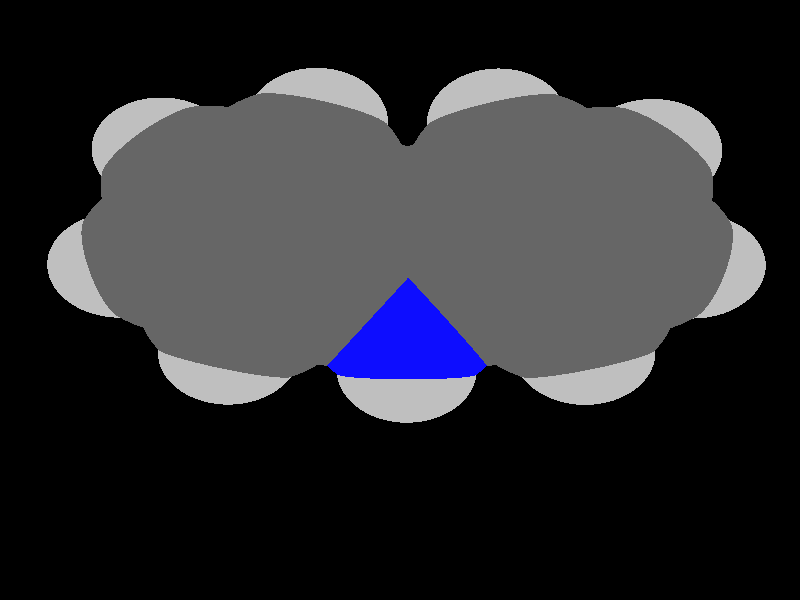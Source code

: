 global_settings {
	ambient_light rgb <0.200000002980232, 0.200000002980232, 0.200000002980232>
	max_trace_level 15
}

background { color rgb <0,0,0> }

camera {
	perspective
	location <3.22049760730474, 0.885819086150497, -17.2900007570559>
	angle 40
	up <-0.00204895323079616, -0.999959618879689, 0.00874999432258992>
	right <0.999967287259583, -0.00211727858863393, -0.00780650639454367> * 1
	direction <0.00782471733469963, 0.00873371291979866, 0.999931245665054> }

light_source {
	<62.9842959383048, -56.5867665686216, -79.6589772181147>
	color rgb <1, 1, 1>
	fade_distance 159.309757160273
	fade_power 0
	spotlight
	area_light <20, 0, 0>, <0, 0, 20>, 20, 20
	circular
	orient
	point_at <-62.9842959383048, 56.5867665686216, 79.6589772181147>
}

light_source {
	<-63.5244271581649, -55.2733997910934, 40.8100478500077>
	color rgb <0.300000011920929, 0.300000011920929, 0.300000011920929> shadowless
	fade_distance 159.309757160273
	fade_power 0
	parallel
	point_at <63.5244271581649, 55.2733997910934, -40.8100478500077>
}

#default {
	finish {ambient 0.5 diffuse 1 specular 0.2 roughness .01 metallic 1}
}

union {
cylinder {
	<0.899144152301928, 1.16198480628377, -0.000516954758412257>, 	<0.422967527306395, 0.650233810540338, -0.000453825630051935>, 0.075
	pigment { rgbt <0.400000005960464, 0.400000005960464, 0.400000005960464, 0> }
}
cylinder {
	<1.06386542939218, 1.00871413439363, -0.000472098318956845>, 	<0.58768880439665, 0.496963138650198, -0.000408969190596523>, 0.075
	pigment { rgbt <0.400000005960464, 0.400000005960464, 0.400000005960464, 0> }
}
cylinder {
	<0.422967527306395, 0.650233810540338, -0.000453825630051935>, 	<-0.053209097689139, 0.138482814796906, -0.000390696501691613>, 0.075
	pigment { rgbt <0.400000005960464, 0.400000005960464, 0.400000005960464, 0> }
}
cylinder {
	<0.58768880439665, 0.496963138650198, -0.000408969190596523>, 	<0.111512179401117, -0.0147878570932346, -0.000345840062236201>, 0.075
	pigment { rgbt <0.400000005960464, 0.400000005960464, 0.400000005960464, 0> }
}
cylinder {
	<0.0291515408559888, 0.0618474788518356, -0.0003682682819639>, 	<0.221522784741458, -0.607487181596022, -0.000216608309887664>, 0.075
	pigment { rgbt <0.400000005960464, 0.400000005960464, 0.400000005960464, 0> }
}
cylinder {
	<0.221522784741458, -0.607487181596022, -0.000216608309887664>, 	<0.413894028626926, -1.27682184204388, -6.49483378114274e-05>, 0.075
	pigment { rgbt <0.400000005960464, 0.400000005960464, 0.400000005960464, 0> }
}
cylinder {
	<0.385568594562869, -1.38569754824308, -4.53343525751983e-05>, 	<1.06286249711281, -1.56190436815814, 4.7624789220264e-05>, 0.075
	pigment { rgbt <0.400000005960464, 0.400000005960464, 0.400000005960464, 0> }
}
cylinder {
	<0.442219462690984, -1.16794613584468, -8.45623230476702e-05>, 	<1.11951336524093, -1.34415295575974, 8.39681874779217e-06>, 0.075
	pigment { rgbt <0.400000005960464, 0.400000005960464, 0.400000005960464, 0> }
}
cylinder {
	<1.06286249711281, -1.56190436815814, 4.7624789220264e-05>, 	<1.74015639966275, -1.7381111880732, 0.000140583931015726>, 0.075
	pigment { rgbt <0.400000005960464, 0.400000005960464, 0.400000005960464, 0> }
}
cylinder {
	<1.11951336524093, -1.34415295575974, 8.39681874779216e-06>, 	<1.79680726779087, -1.52035977567481, 0.000101355960543254>, 0.075
	pigment { rgbt <0.400000005960464, 0.400000005960464, 0.400000005960464, 0> }
}
cylinder {
	<1.76848183372681, -1.629235481874, 0.000120969945779497>, 	<2.25899293470188, -1.12251851213353, 5.99488597582769e-05>, 0.075
	pigment { rgbt <0.400000005960464, 0.400000005960464, 0.400000005960464, 0> }
}
cylinder {
	<2.25899293470188, -1.12251851213353, 5.99488597582769e-05>, 	<2.74950403567695, -0.615801542393055, -1.07222626294347e-06>, 0.075
	pigment { rgbt <0.400000005960464, 0.400000005960464, 0.400000005960464, 0> }
}
cylinder {
	<2.74950403567695, -0.615801542393055, -1.07222626294347e-06>, 	<3.46540913344544, -0.615790635321396, 5.92395392138132e-05>, 0.075
	pigment { rgbt <0.400000005960464, 0.400000005960464, 0.400000005960464, 0> }
}
cylinder {
	<3.46540913344544, -0.615790635321396, 5.92395392138132e-05>, 	<4.18131423121393, -0.615779728249737, 0.00011955130469057>, 0.075
	pigment { rgbt <0.400000005960464, 0.400000005960464, 0.400000005960464, 0> }
}
cylinder {
	<4.10048502061104, -0.694028617266259, 0.00012855092292596>, 	<4.5910115441489, -1.20073064055585, 0.000272169617407679>, 0.075
	pigment { rgbt <0.400000005960464, 0.400000005960464, 0.400000005960464, 0> }
}
cylinder {
	<4.26214344181683, -0.537530839233216, 0.000110551686455166>, 	<4.75266996535469, -1.04423286252281, 0.000254170380936885>, 0.075
	pigment { rgbt <0.400000005960464, 0.400000005960464, 0.400000005960464, 0> }
}
cylinder {
	<4.5910115441489, -1.20073064055585, 0.000272169617407679>, 	<5.08153806768677, -1.70743266384544, 0.000415788311889399>, 0.075
	pigment { rgbt <0.400000005960464, 0.400000005960464, 0.400000005960464, 0> }
}
cylinder {
	<4.75266996535469, -1.04423286252281, 0.000254170380936885>, 	<5.24319648889256, -1.5509348858124, 0.000397789075418605>, 0.075
	pigment { rgbt <0.400000005960464, 0.400000005960464, 0.400000005960464, 0> }
}
cylinder {
	<5.16236727828966, -1.62918377482892, 0.000406788693654009>, 	<5.83965581741966, -1.45295631734892, 0.000428017355156008>, 0.075
	pigment { rgbt <0.400000005960464, 0.400000005960464, 0.400000005960464, 0> }
}
cylinder {
	<5.83965581741966, -1.45295631734892, 0.000428017355156008>, 	<6.51694435654966, -1.27672885986892, 0.000449246016658008>, 0.075
	pigment { rgbt <0.400000005960464, 0.400000005960464, 0.400000005960464, 0> }
}
cylinder {
	<6.62506827820016, -1.30780083003486, 0.000464638354741995>, 	<6.81741914969741, -0.638460308175451, 0.000345546575552243>, 0.075
	pigment { rgbt <0.400000005960464, 0.400000005960464, 0.400000005960464, 0> }
}
cylinder {
	<6.40882043489917, -1.24565688970298, 0.000433853678574007>, 	<6.60117130639641, -0.576316367843565, 0.000314761899384256>, 0.075
	pigment { rgbt <0.400000005960464, 0.400000005960464, 0.400000005960464, 0> }
}
cylinder {
	<6.81741914969741, -0.638460308175451, 0.000345546575552243>, 	<7.00977002119466, 0.030880213683961, 0.000226454796362491>, 0.075
	pigment { rgbt <0.400000005960464, 0.400000005960464, 0.400000005960464, 0> }
}
cylinder {
	<6.60117130639641, -0.576316367843565, 0.000314761899384256>, 	<6.79352217789366, 0.0930241540158468, 0.000195670120194504>, 0.075
	pigment { rgbt <0.400000005960464, 0.400000005960464, 0.400000005960464, 0> }
}
cylinder {
	<6.90164609954416, 0.0619521838499039, 0.000211062458278504>, 	<6.42545389874199, 0.573688669918106, 6.77321599512606e-05>, 0.075
	pigment { rgbt <0.400000005960464, 0.400000005960464, 0.400000005960464, 0> }
}
cylinder {
	<6.42545389874199, 0.573688669918106, 6.77321599512606e-05>, 	<5.94926169793982, 1.08542515598631, -7.55981383759832e-05>, 0.075
	pigment { rgbt <0.400000005960464, 0.400000005960464, 0.400000005960464, 0> }
}
cylinder {
	<5.91945116272162, 1.19390363953487, -0.000100031918224609>, 	<5.24443251005031, 1.00840447757852, -0.000119273768279482>, 0.075
	pigment { rgbt <0.400000005960464, 0.400000005960464, 0.400000005960464, 0> }
}
cylinder {
	<5.97907223315802, 0.97694667243775, -5.1164358527371e-05>, 	<5.30405358048672, 0.791447510481404, -7.04062085822435e-05>, 0.075
	pigment { rgbt <0.400000005960464, 0.400000005960464, 0.400000005960464, 0> }
}
cylinder {
	<5.24443251005031, 1.00840447757852, -0.000119273768279482>, 	<4.56941385737901, 0.822905315622173, -0.000138515618334354>, 0.075
	pigment { rgbt <0.400000005960464, 0.400000005960464, 0.400000005960464, 0> }
}
cylinder {
	<5.30405358048672, 0.791447510481404, -7.04062085822435e-05>, 	<4.62903492781542, 0.605948348525057, -8.96480586371159e-05>, 0.075
	pigment { rgbt <0.400000005960464, 0.400000005960464, 0.400000005960464, 0> }
}
cylinder {
	<4.18131423121393, -0.615779728249737, 0.00011955130469057>, 	<4.39026931190557, 0.0493235519119389, 2.73473310242083e-06>, 0.075
	pigment { rgbt <0.400000005960464, 0.400000005960464, 0.400000005960464, 0> }
}
cylinder {
	<4.39026931190557, 0.0493235519119389, 2.73473310242083e-06>, 	<4.59922439259721, 0.714426832073615, -0.000114081838485728>, 0.075
	pigment { rgbt <0.400000005960464, 0.400000005960464, 0.400000005960464, 0> }
}
cylinder {
	<4.59922439259721, 0.714426832073615, -0.000114081838485728>, 	<4.02116886022903, 1.11102792222568, -0.00024283753178976>, 0.075
	pigment { rgbt <0.400000005960464, 0.400000005960464, 0.400000005960464, 0> }
}
cylinder {
	<4.02116886022903, 1.11102792222568, -0.00024283753178976>, 	<3.46537705098185, 1.4923539801945, -0.000366634218656762>, 0.075
	pigment { rgbt <0.0500000007450581, 0.0500000007450581, 1, 0> }
}
cylinder {
	<3.46537705098185, 1.4923539801945, -0.000366634218656762>, 	<2.9095968483093, 1.11101098701012, -0.000336562366221796>, 0.075
	pigment { rgbt <0.0500000007450581, 0.0500000007450581, 1, 0> }
}
cylinder {
	<2.9095968483093, 1.11101098701012, -0.000336562366221796>, 	<2.33155338744805, 0.714392283257263, -0.000305285905541064>, 0.075
	pigment { rgbt <0.400000005960464, 0.400000005960464, 0.400000005960464, 0> }
}
cylinder {
	<0.981504790847056, 1.0853494703387, -0.000494526538684544>, 	<1.65652908914755, 0.899870876797982, -0.000399906222112804>, 0.075
	pigment { rgbt <0.400000005960464, 0.400000005960464, 0.400000005960464, 0> }
}
cylinder {
	<1.65652908914755, 0.899870876797982, -0.000399906222112804>, 	<2.33155338744805, 0.714392283257263, -0.000305285905541064>, 0.075
	pigment { rgbt <0.400000005960464, 0.400000005960464, 0.400000005960464, 0> }
}
cylinder {
	<2.85683087319396, -0.582079147110136, 1.15938551263596e-06>, 	<2.64785554907951, 0.0830177657150232, -0.000150947454126424>, 0.075
	pigment { rgbt <0.400000005960464, 0.400000005960464, 0.400000005960464, 0> }
}
cylinder {
	<2.64217719815994, -0.649523937675974, -3.30383803853668e-06>, 	<2.43320187404549, 0.0155729751491845, -0.000155410677677597>, 0.075
	pigment { rgbt <0.400000005960464, 0.400000005960464, 0.400000005960464, 0> }
}
cylinder {
	<2.64785554907951, 0.0830177657150232, -0.000150947454126424>, 	<2.43888022496506, 0.748114678540182, -0.000303054293765485>, 0.075
	pigment { rgbt <0.400000005960464, 0.400000005960464, 0.400000005960464, 0> }
}
cylinder {
	<2.43320187404549, 0.0155729751491845, -0.000155410677677597>, 	<2.22422654993104, 0.680669887974343, -0.000307517517316658>, 0.075
	pigment { rgbt <0.400000005960464, 0.400000005960464, 0.400000005960464, 0> }
}
cylinder {
	<0.981504790847056, 1.0853494703387, -0.000494526538684544>, 	<0.795625996595664, 1.72281132982982, -0.000639186235661048>, 0.075
	pigment { rgbt <0.400000005960464, 0.400000005960464, 0.400000005960464, 0> }
}
cylinder {
	<0.795625996595664, 1.72281132982982, -0.000639186235661048>, 	<0.677771152898364, 2.12698851483839, -0.000730906466820966>, 0.075
	pigment { rgbt <0.75, 0.75, 0.75, 0> }
}
cylinder {
	<0.0291515408559888, 0.0618474788518356, -0.0003682682819639>, 	<-0.617774010888636, 0.217284334482878, -0.00045454401294939>, 0.075
	pigment { rgbt <0.400000005960464, 0.400000005960464, 0.400000005960464, 0> }
}
cylinder {
	<-0.617774010888636, 0.217284334482878, -0.00045454401294939>, 	<-1.02842393915807, 0.315951226589981, -0.000509309391508081>, 0.075
	pigment { rgbt <0.75, 0.75, 0.75, 0> }
}
cylinder {
	<0.413894028626926, -1.27682184204388, -6.49483378114274e-05>, 	<-0.0491877488445279, -1.75418699706671, -7.64526322715952e-06>, 0.075
	pigment { rgbt <0.400000005960464, 0.400000005960464, 0.400000005960464, 0> }
}
cylinder {
	<-0.0491877488445279, -1.75418699706671, -7.64526322715952e-06>, 	<-0.343071776356317, -2.05713563632847, 2.87207938429033e-05>, 0.075
	pigment { rgbt <0.75, 0.75, 0.75, 0> }
}
cylinder {
	<1.76848183372681, -1.629235481874, 0.000120969945779497>, 	<1.94690386534666, -2.26920086897072, 0.000265452155669675>, 0.075
	pigment { rgbt <0.400000005960464, 0.400000005960464, 0.400000005960464, 0> }
}
cylinder {
	<1.94690386534666, -2.26920086897072, 0.000265452155669675>, 	<2.06006644225906, -2.67509318888835, 0.000357088704366782>, 0.075
	pigment { rgbt <0.75, 0.75, 0.75, 0> }
}
cylinder {
	<5.16236727828966, -1.62918377482892, 0.000406788693654009>, 	<4.98396472515871, -2.26915459830487, 0.000521069835680279>, 0.075
	pigment { rgbt <0.400000005960464, 0.400000005960464, 0.400000005960464, 0> }
}
cylinder {
	<4.98396472515871, -2.26915459830487, 0.000521069835680279>, 	<4.8708145023036, -2.67505036619739, 0.000593551627344537>, 0.075
	pigment { rgbt <0.75, 0.75, 0.75, 0> }
}
cylinder {
	<6.51694435654966, -1.27672885986892, 0.000449246016658008>, 	<6.98004066324364, -1.75407990425053, 0.000584501138095966>, 0.075
	pigment { rgbt <0.400000005960464, 0.400000005960464, 0.400000005960464, 0> }
}
cylinder {
	<6.98004066324364, -1.75407990425053, 0.000584501138095966>, 	<7.27393391138696, -2.05701958852364, 0.00067033763990527>, 0.075
	pigment { rgbt <0.75, 0.75, 0.75, 0> }
}
cylinder {
	<6.90164609954416, 0.0619521838499039, 0.000211062458278504>, 	<7.54856692006066, 0.217408751717082, 0.000233892719865714>, 0.075
	pigment { rgbt <0.400000005960464, 0.400000005960464, 0.400000005960464, 0> }
}
cylinder {
	<7.54856692006066, 0.217408751717082, 0.000233892719865714>, 	<7.95921384508112, 0.316088156590655, 0.000248384720155202>, 0.075
	pigment { rgbt <0.75, 0.75, 0.75, 0> }
}
cylinder {
	<5.94926169793982, 1.08542515598631, -7.55981383759832e-05>, 	<6.13512108990754, 1.72289267906996, -0.00018880414907255>, 0.075
	pigment { rgbt <0.400000005960464, 0.400000005960464, 0.400000005960464, 0> }
}
cylinder {
	<6.13512108990754, 1.72289267906996, -0.00018880414907255>, 	<6.2529636317545, 2.12707345503044, -0.000260581442173527>, 0.075
	pigment { rgbt <0.75, 0.75, 0.75, 0> }
}
cylinder {
	<3.46537705098185, 1.4923539801945, -0.000366634218656762>, 	<3.46536773092371, 2.10477666525646, -0.00049034073166707>, 0.075
	pigment { rgbt <0.0500000007450581, 0.0500000007450581, 1, 0> }
}
cylinder {
	<3.46536773092371, 2.10477666525646, -0.00049034073166707>, 	<3.46536169802747, 2.50119935475006, -0.000570416257593187>, 0.075
	pigment { rgbt <0.75, 0.75, 0.75, 0> }
}
sphere {
	<0.981504790847056, 1.0853494703387, -0.000494526538684544>, 0.4104
	pigment { rgbt <0.400000005960464, 0.400000005960464, 0.400000005960464,0> }
}
sphere {
	<0.0291515408559888, 0.0618474788518356, -0.0003682682819639>, 0.4104
	pigment { rgbt <0.400000005960464, 0.400000005960464, 0.400000005960464,0> }
}
sphere {
	<0.413894028626926, -1.27682184204388, -6.49483378114274e-05>, 0.4104
	pigment { rgbt <0.400000005960464, 0.400000005960464, 0.400000005960464,0> }
}
sphere {
	<1.76848183372681, -1.629235481874, 0.000120969945779497>, 0.4104
	pigment { rgbt <0.400000005960464, 0.400000005960464, 0.400000005960464,0> }
}
sphere {
	<2.74950403567695, -0.615801542393055, -1.07222626294347e-06>, 0.4104
	pigment { rgbt <0.400000005960464, 0.400000005960464, 0.400000005960464,0> }
}
sphere {
	<4.18131423121393, -0.615779728249737, 0.00011955130469057>, 0.4104
	pigment { rgbt <0.400000005960464, 0.400000005960464, 0.400000005960464,0> }
}
sphere {
	<5.16236727828966, -1.62918377482892, 0.000406788693654009>, 0.4104
	pigment { rgbt <0.400000005960464, 0.400000005960464, 0.400000005960464,0> }
}
sphere {
	<6.51694435654966, -1.27672885986892, 0.000449246016658008>, 0.4104
	pigment { rgbt <0.400000005960464, 0.400000005960464, 0.400000005960464,0> }
}
sphere {
	<6.90164609954416, 0.0619521838499039, 0.000211062458278504>, 0.4104
	pigment { rgbt <0.400000005960464, 0.400000005960464, 0.400000005960464,0> }
}
sphere {
	<5.94926169793982, 1.08542515598631, -7.55981383759832e-05>, 0.4104
	pigment { rgbt <0.400000005960464, 0.400000005960464, 0.400000005960464,0> }
}
sphere {
	<4.59922439259721, 0.714426832073615, -0.000114081838485728>, 0.4104
	pigment { rgbt <0.400000005960464, 0.400000005960464, 0.400000005960464,0> }
}
sphere {
	<3.46537705098185, 1.4923539801945, -0.000366634218656762>, 0.3834
	pigment { rgbt <0.0500000007450581, 0.0500000007450581, 1,0> }
}
sphere {
	<2.33155338744805, 0.714392283257263, -0.000305285905541064>, 0.4104
	pigment { rgbt <0.400000005960464, 0.400000005960464, 0.400000005960464,0> }
}
sphere {
	<0.677771152898364, 2.12698851483839, -0.000730906466820966>, 0.1674
	pigment { rgbt <0.75, 0.75, 0.75,0> }
}
sphere {
	<-1.02842393915807, 0.315951226589981, -0.000509309391508081>, 0.1674
	pigment { rgbt <0.75, 0.75, 0.75,0> }
}
sphere {
	<-0.343071776356317, -2.05713563632847, 2.87207938429033e-05>, 0.1674
	pigment { rgbt <0.75, 0.75, 0.75,0> }
}
sphere {
	<2.06006644225906, -2.67509318888835, 0.000357088704366782>, 0.1674
	pigment { rgbt <0.75, 0.75, 0.75,0> }
}
sphere {
	<4.8708145023036, -2.67505036619739, 0.000593551627344537>, 0.1674
	pigment { rgbt <0.75, 0.75, 0.75,0> }
}
sphere {
	<7.27393391138696, -2.05701958852364, 0.00067033763990527>, 0.1674
	pigment { rgbt <0.75, 0.75, 0.75,0> }
}
sphere {
	<7.95921384508112, 0.316088156590655, 0.000248384720155202>, 0.1674
	pigment { rgbt <0.75, 0.75, 0.75,0> }
}
sphere {
	<6.2529636317545, 2.12707345503044, -0.000260581442173527>, 0.1674
	pigment { rgbt <0.75, 0.75, 0.75,0> }
}
sphere {
	<3.46536169802747, 2.50119935475006, -0.000570416257593187>, 0.1674
	pigment { rgbt <0.75, 0.75, 0.75,0> }
}
}
merge {
}
union {
}
merge {
sphere {
	<0.981504790847056, 1.0853494703387, -0.000494526538684544>, 1.69983
	pigment { rgbt <0, 0, 0,0> }
}
sphere {
	<0.0291515408559888, 0.0618474788518356, -0.0003682682819639>, 1.69983
	pigment { rgbt <0, 0, 0,0> }
}
sphere {
	<0.413894028626926, -1.27682184204388, -6.49483378114274e-05>, 1.69983
	pigment { rgbt <0, 0, 0,0> }
}
sphere {
	<1.76848183372681, -1.629235481874, 0.000120969945779497>, 1.69983
	pigment { rgbt <0, 0, 0,0> }
}
sphere {
	<2.74950403567695, -0.615801542393055, -1.07222626294347e-06>, 1.69983
	pigment { rgbt <0, 0, 0,0> }
}
sphere {
	<4.18131423121393, -0.615779728249737, 0.00011955130469057>, 1.69983
	pigment { rgbt <0, 0, 0,0> }
}
sphere {
	<5.16236727828966, -1.62918377482892, 0.000406788693654009>, 1.69983
	pigment { rgbt <0, 0, 0,0> }
}
sphere {
	<6.51694435654966, -1.27672885986892, 0.000449246016658008>, 1.69983
	pigment { rgbt <0, 0, 0,0> }
}
sphere {
	<6.90164609954416, 0.0619521838499039, 0.000211062458278504>, 1.69983
	pigment { rgbt <0, 0, 0,0> }
}
sphere {
	<5.94926169793982, 1.08542515598631, -7.55981383759832e-05>, 1.69983
	pigment { rgbt <0, 0, 0,0> }
}
sphere {
	<4.59922439259721, 0.714426832073615, -0.000114081838485728>, 1.69983
	pigment { rgbt <0, 0, 0,0> }
}
sphere {
	<3.46537705098185, 1.4923539801945, -0.000366634218656762>, 1.549845
	pigment { rgbt <0, 0, 0,0> }
}
sphere {
	<2.33155338744805, 0.714392283257263, -0.000305285905541064>, 1.69983
	pigment { rgbt <0, 0, 0,0> }
}
sphere {
	<0.677771152898364, 2.12698851483839, -0.000730906466820966>, 1.09989
	pigment { rgbt <0, 0, 0,0> }
}
sphere {
	<-1.02842393915807, 0.315951226589981, -0.000509309391508081>, 1.09989
	pigment { rgbt <0, 0, 0,0> }
}
sphere {
	<-0.343071776356317, -2.05713563632847, 2.87207938429033e-05>, 1.09989
	pigment { rgbt <0, 0, 0,0> }
}
sphere {
	<2.06006644225906, -2.67509318888835, 0.000357088704366782>, 1.09989
	pigment { rgbt <0, 0, 0,0> }
}
sphere {
	<4.8708145023036, -2.67505036619739, 0.000593551627344537>, 1.09989
	pigment { rgbt <0, 0, 0,0> }
}
sphere {
	<7.27393391138696, -2.05701958852364, 0.00067033763990527>, 1.09989
	pigment { rgbt <0, 0, 0,0> }
}
sphere {
	<7.95921384508112, 0.316088156590655, 0.000248384720155202>, 1.09989
	pigment { rgbt <0, 0, 0,0> }
}
sphere {
	<6.2529636317545, 2.12707345503044, -0.000260581442173527>, 1.09989
	pigment { rgbt <0, 0, 0,0> }
}
sphere {
	<3.46536169802747, 2.50119935475006, -0.000570416257593187>, 1.09989
	pigment { rgbt <0, 0, 0,0> }
}
sphere {
	<0.981504790847056, 1.0853494703387, -0.000494526538684544>, 1.7
	pigment { rgbt <0.400000005960464, 0.400000005960464, 0.400000005960464,0.350000023841858> }
}
sphere {
	<0.0291515408559888, 0.0618474788518356, -0.0003682682819639>, 1.7
	pigment { rgbt <0.400000005960464, 0.400000005960464, 0.400000005960464,0.350000023841858> }
}
sphere {
	<0.413894028626926, -1.27682184204388, -6.49483378114274e-05>, 1.7
	pigment { rgbt <0.400000005960464, 0.400000005960464, 0.400000005960464,0.350000023841858> }
}
sphere {
	<1.76848183372681, -1.629235481874, 0.000120969945779497>, 1.7
	pigment { rgbt <0.400000005960464, 0.400000005960464, 0.400000005960464,0.350000023841858> }
}
sphere {
	<2.74950403567695, -0.615801542393055, -1.07222626294347e-06>, 1.7
	pigment { rgbt <0.400000005960464, 0.400000005960464, 0.400000005960464,0.350000023841858> }
}
sphere {
	<4.18131423121393, -0.615779728249737, 0.00011955130469057>, 1.7
	pigment { rgbt <0.400000005960464, 0.400000005960464, 0.400000005960464,0.350000023841858> }
}
sphere {
	<5.16236727828966, -1.62918377482892, 0.000406788693654009>, 1.7
	pigment { rgbt <0.400000005960464, 0.400000005960464, 0.400000005960464,0.350000023841858> }
}
sphere {
	<6.51694435654966, -1.27672885986892, 0.000449246016658008>, 1.7
	pigment { rgbt <0.400000005960464, 0.400000005960464, 0.400000005960464,0.350000023841858> }
}
sphere {
	<6.90164609954416, 0.0619521838499039, 0.000211062458278504>, 1.7
	pigment { rgbt <0.400000005960464, 0.400000005960464, 0.400000005960464,0.350000023841858> }
}
sphere {
	<5.94926169793982, 1.08542515598631, -7.55981383759832e-05>, 1.7
	pigment { rgbt <0.400000005960464, 0.400000005960464, 0.400000005960464,0.350000023841858> }
}
sphere {
	<4.59922439259721, 0.714426832073615, -0.000114081838485728>, 1.7
	pigment { rgbt <0.400000005960464, 0.400000005960464, 0.400000005960464,0.350000023841858> }
}
sphere {
	<3.46537705098185, 1.4923539801945, -0.000366634218656762>, 1.55
	pigment { rgbt <0.0500000007450581, 0.0500000007450581, 1,0.350000023841858> }
}
sphere {
	<2.33155338744805, 0.714392283257263, -0.000305285905541064>, 1.7
	pigment { rgbt <0.400000005960464, 0.400000005960464, 0.400000005960464,0.350000023841858> }
}
sphere {
	<0.677771152898364, 2.12698851483839, -0.000730906466820966>, 1.1
	pigment { rgbt <0.75, 0.75, 0.75,0.350000023841858> }
}
sphere {
	<-1.02842393915807, 0.315951226589981, -0.000509309391508081>, 1.1
	pigment { rgbt <0.75, 0.75, 0.75,0.350000023841858> }
}
sphere {
	<-0.343071776356317, -2.05713563632847, 2.87207938429033e-05>, 1.1
	pigment { rgbt <0.75, 0.75, 0.75,0.350000023841858> }
}
sphere {
	<2.06006644225906, -2.67509318888835, 0.000357088704366782>, 1.1
	pigment { rgbt <0.75, 0.75, 0.75,0.350000023841858> }
}
sphere {
	<4.8708145023036, -2.67505036619739, 0.000593551627344537>, 1.1
	pigment { rgbt <0.75, 0.75, 0.75,0.350000023841858> }
}
sphere {
	<7.27393391138696, -2.05701958852364, 0.00067033763990527>, 1.1
	pigment { rgbt <0.75, 0.75, 0.75,0.350000023841858> }
}
sphere {
	<7.95921384508112, 0.316088156590655, 0.000248384720155202>, 1.1
	pigment { rgbt <0.75, 0.75, 0.75,0.350000023841858> }
}
sphere {
	<6.2529636317545, 2.12707345503044, -0.000260581442173527>, 1.1
	pigment { rgbt <0.75, 0.75, 0.75,0.350000023841858> }
}
sphere {
	<3.46536169802747, 2.50119935475006, -0.000570416257593187>, 1.1
	pigment { rgbt <0.75, 0.75, 0.75,0.350000023841858> }
}
}
